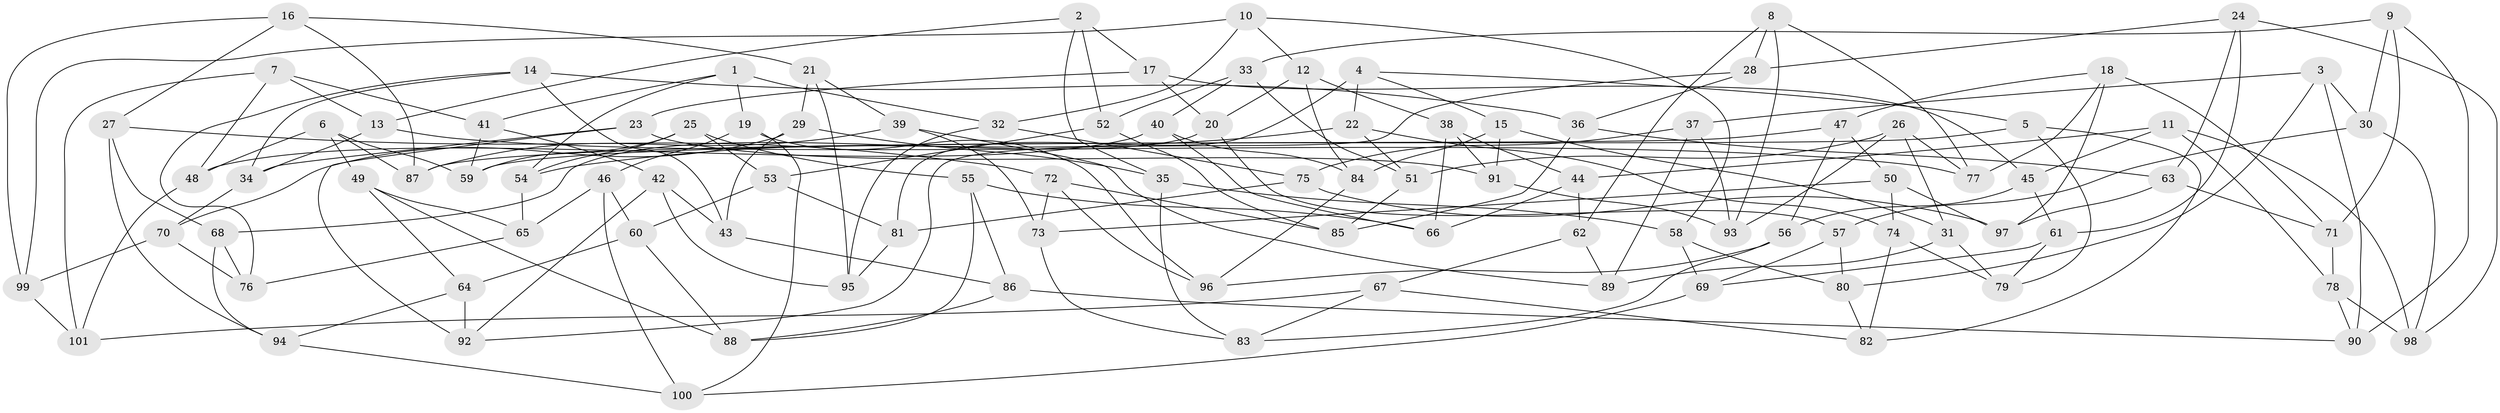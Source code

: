 // Generated by graph-tools (version 1.1) at 2025/11/02/27/25 16:11:46]
// undirected, 101 vertices, 202 edges
graph export_dot {
graph [start="1"]
  node [color=gray90,style=filled];
  1;
  2;
  3;
  4;
  5;
  6;
  7;
  8;
  9;
  10;
  11;
  12;
  13;
  14;
  15;
  16;
  17;
  18;
  19;
  20;
  21;
  22;
  23;
  24;
  25;
  26;
  27;
  28;
  29;
  30;
  31;
  32;
  33;
  34;
  35;
  36;
  37;
  38;
  39;
  40;
  41;
  42;
  43;
  44;
  45;
  46;
  47;
  48;
  49;
  50;
  51;
  52;
  53;
  54;
  55;
  56;
  57;
  58;
  59;
  60;
  61;
  62;
  63;
  64;
  65;
  66;
  67;
  68;
  69;
  70;
  71;
  72;
  73;
  74;
  75;
  76;
  77;
  78;
  79;
  80;
  81;
  82;
  83;
  84;
  85;
  86;
  87;
  88;
  89;
  90;
  91;
  92;
  93;
  94;
  95;
  96;
  97;
  98;
  99;
  100;
  101;
  1 -- 19;
  1 -- 54;
  1 -- 41;
  1 -- 32;
  2 -- 17;
  2 -- 35;
  2 -- 52;
  2 -- 13;
  3 -- 37;
  3 -- 80;
  3 -- 90;
  3 -- 30;
  4 -- 5;
  4 -- 15;
  4 -- 22;
  4 -- 81;
  5 -- 59;
  5 -- 79;
  5 -- 82;
  6 -- 87;
  6 -- 48;
  6 -- 49;
  6 -- 59;
  7 -- 13;
  7 -- 41;
  7 -- 101;
  7 -- 48;
  8 -- 62;
  8 -- 28;
  8 -- 77;
  8 -- 93;
  9 -- 33;
  9 -- 71;
  9 -- 30;
  9 -- 90;
  10 -- 58;
  10 -- 12;
  10 -- 99;
  10 -- 32;
  11 -- 45;
  11 -- 78;
  11 -- 98;
  11 -- 44;
  12 -- 20;
  12 -- 84;
  12 -- 38;
  13 -- 34;
  13 -- 77;
  14 -- 36;
  14 -- 43;
  14 -- 34;
  14 -- 76;
  15 -- 91;
  15 -- 84;
  15 -- 31;
  16 -- 87;
  16 -- 27;
  16 -- 21;
  16 -- 99;
  17 -- 23;
  17 -- 20;
  17 -- 45;
  18 -- 77;
  18 -- 47;
  18 -- 97;
  18 -- 71;
  19 -- 46;
  19 -- 100;
  19 -- 96;
  20 -- 57;
  20 -- 68;
  21 -- 29;
  21 -- 39;
  21 -- 95;
  22 -- 74;
  22 -- 54;
  22 -- 51;
  23 -- 91;
  23 -- 34;
  23 -- 92;
  24 -- 28;
  24 -- 98;
  24 -- 63;
  24 -- 61;
  25 -- 54;
  25 -- 53;
  25 -- 55;
  25 -- 59;
  26 -- 77;
  26 -- 93;
  26 -- 31;
  26 -- 51;
  27 -- 94;
  27 -- 72;
  27 -- 68;
  28 -- 92;
  28 -- 36;
  29 -- 43;
  29 -- 35;
  29 -- 70;
  30 -- 98;
  30 -- 57;
  31 -- 89;
  31 -- 79;
  32 -- 95;
  32 -- 75;
  33 -- 40;
  33 -- 52;
  33 -- 51;
  34 -- 70;
  35 -- 58;
  35 -- 83;
  36 -- 63;
  36 -- 85;
  37 -- 89;
  37 -- 93;
  37 -- 75;
  38 -- 44;
  38 -- 66;
  38 -- 91;
  39 -- 89;
  39 -- 87;
  39 -- 73;
  40 -- 84;
  40 -- 66;
  40 -- 48;
  41 -- 59;
  41 -- 42;
  42 -- 92;
  42 -- 43;
  42 -- 95;
  43 -- 86;
  44 -- 62;
  44 -- 66;
  45 -- 61;
  45 -- 56;
  46 -- 100;
  46 -- 65;
  46 -- 60;
  47 -- 56;
  47 -- 87;
  47 -- 50;
  48 -- 101;
  49 -- 65;
  49 -- 88;
  49 -- 64;
  50 -- 73;
  50 -- 74;
  50 -- 97;
  51 -- 85;
  52 -- 85;
  52 -- 53;
  53 -- 60;
  53 -- 81;
  54 -- 65;
  55 -- 66;
  55 -- 86;
  55 -- 88;
  56 -- 83;
  56 -- 96;
  57 -- 69;
  57 -- 80;
  58 -- 80;
  58 -- 69;
  60 -- 64;
  60 -- 88;
  61 -- 69;
  61 -- 79;
  62 -- 89;
  62 -- 67;
  63 -- 71;
  63 -- 97;
  64 -- 92;
  64 -- 94;
  65 -- 76;
  67 -- 83;
  67 -- 82;
  67 -- 101;
  68 -- 94;
  68 -- 76;
  69 -- 100;
  70 -- 76;
  70 -- 99;
  71 -- 78;
  72 -- 73;
  72 -- 85;
  72 -- 96;
  73 -- 83;
  74 -- 79;
  74 -- 82;
  75 -- 97;
  75 -- 81;
  78 -- 90;
  78 -- 98;
  80 -- 82;
  81 -- 95;
  84 -- 96;
  86 -- 88;
  86 -- 90;
  91 -- 93;
  94 -- 100;
  99 -- 101;
}
